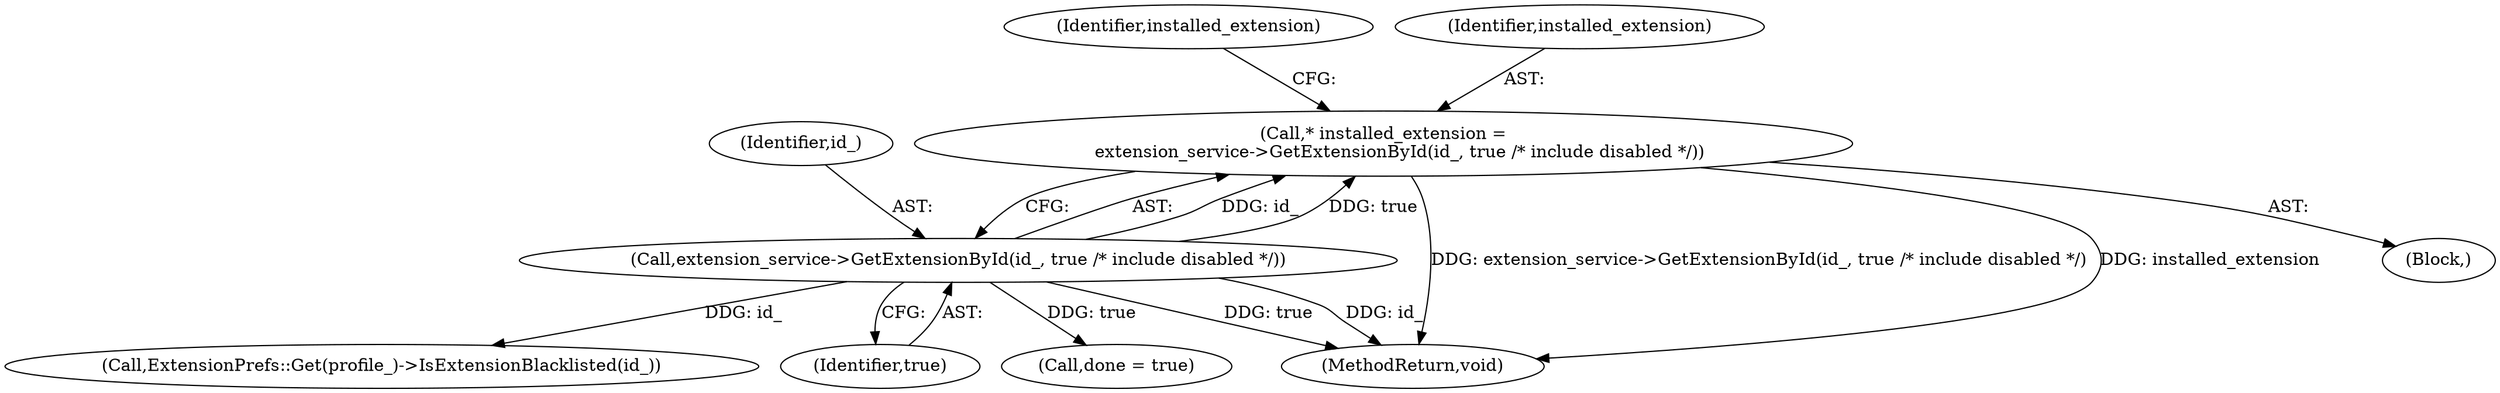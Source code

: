 digraph "0_Chrome_d30a8bd191f17b61938fc87890bffc80049b0774_5@pointer" {
"1000142" [label="(Call,* installed_extension =\n      extension_service->GetExtensionById(id_, true /* include disabled */))"];
"1000144" [label="(Call,extension_service->GetExtensionById(id_, true /* include disabled */))"];
"1000156" [label="(Call,done = true)"];
"1000142" [label="(Call,* installed_extension =\n      extension_service->GetExtensionById(id_, true /* include disabled */))"];
"1000104" [label="(Block,)"];
"1000145" [label="(Identifier,id_)"];
"1000148" [label="(Identifier,installed_extension)"];
"1000190" [label="(MethodReturn,void)"];
"1000160" [label="(Call,ExtensionPrefs::Get(profile_)->IsExtensionBlacklisted(id_))"];
"1000144" [label="(Call,extension_service->GetExtensionById(id_, true /* include disabled */))"];
"1000146" [label="(Identifier,true)"];
"1000143" [label="(Identifier,installed_extension)"];
"1000142" -> "1000104"  [label="AST: "];
"1000142" -> "1000144"  [label="CFG: "];
"1000143" -> "1000142"  [label="AST: "];
"1000144" -> "1000142"  [label="AST: "];
"1000148" -> "1000142"  [label="CFG: "];
"1000142" -> "1000190"  [label="DDG: extension_service->GetExtensionById(id_, true /* include disabled */)"];
"1000142" -> "1000190"  [label="DDG: installed_extension"];
"1000144" -> "1000142"  [label="DDG: id_"];
"1000144" -> "1000142"  [label="DDG: true"];
"1000144" -> "1000146"  [label="CFG: "];
"1000145" -> "1000144"  [label="AST: "];
"1000146" -> "1000144"  [label="AST: "];
"1000144" -> "1000190"  [label="DDG: id_"];
"1000144" -> "1000190"  [label="DDG: true"];
"1000144" -> "1000156"  [label="DDG: true"];
"1000144" -> "1000160"  [label="DDG: id_"];
}
